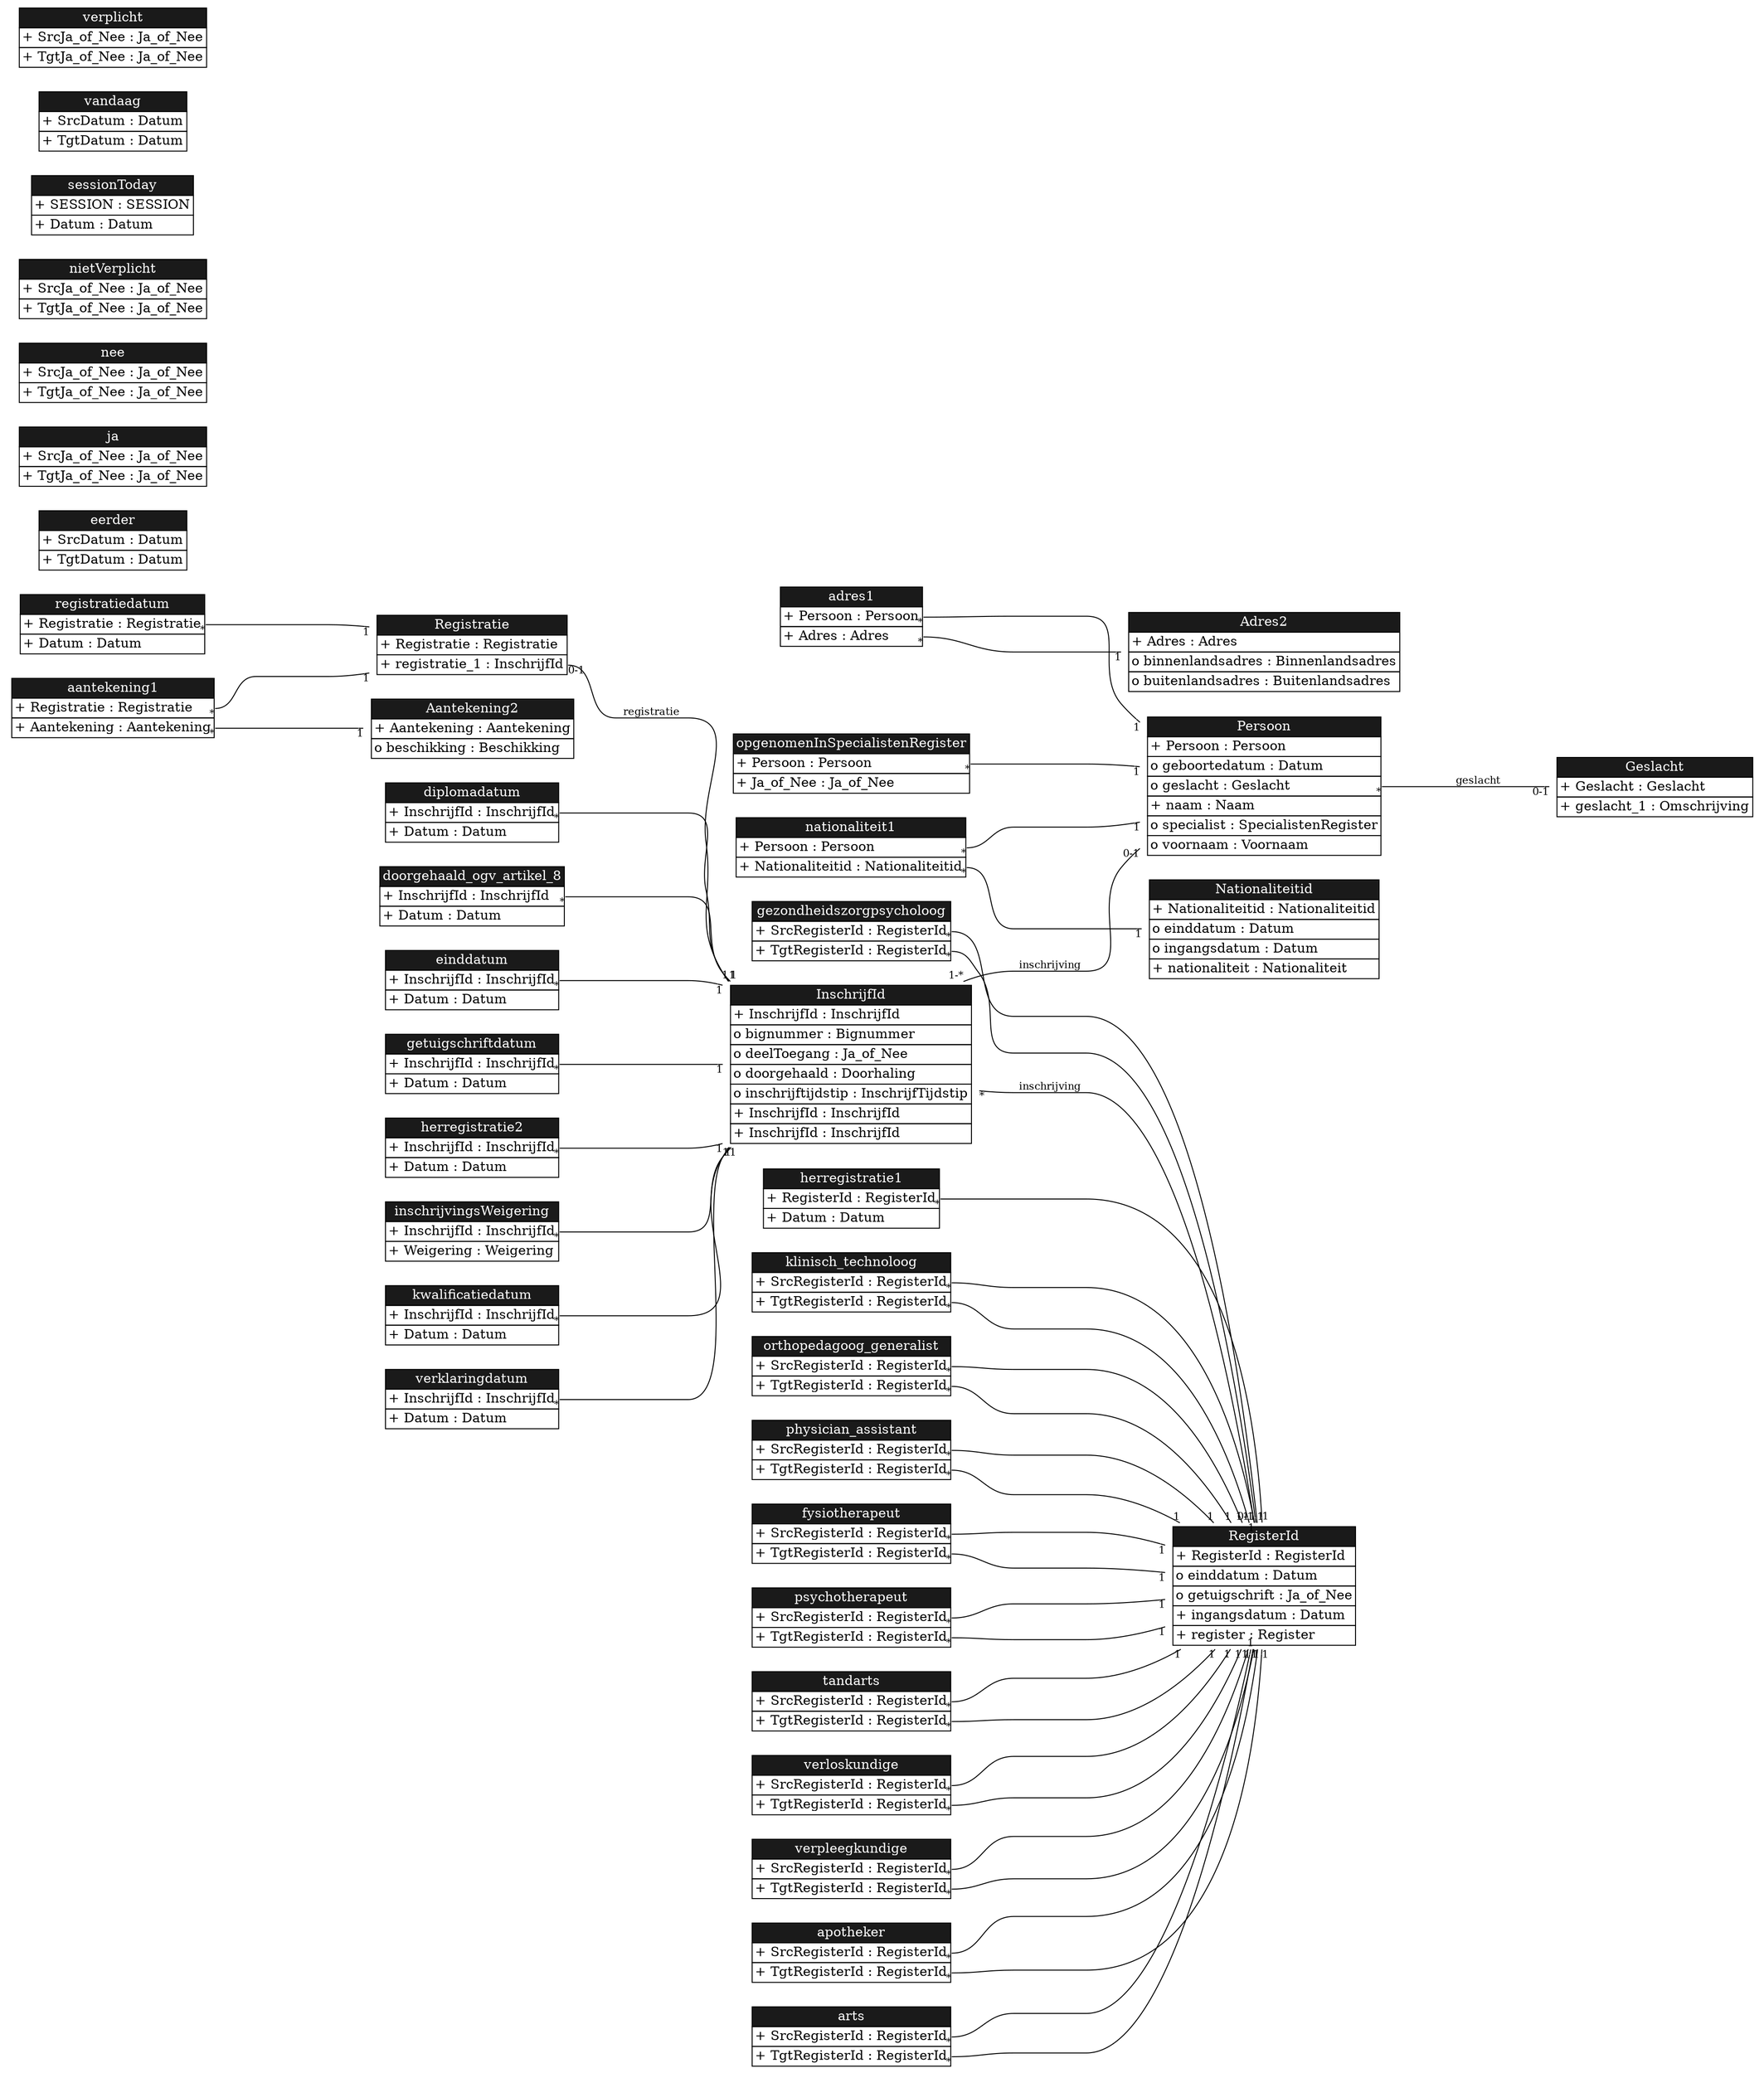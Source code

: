 digraph {
	graph [bgcolor=white,
		rankdir=LR
	];
	node [label="\N"];
	edge [fontsize=11,
		minlen=4
	];
	aantekening1	[color=purple,
		label=<<TABLE BGCOLOR="white" COLOR="black" BORDER="0" CELLBORDER="1" CELLSPACING="0"><TR><TD BGCOLOR="gray10" COLOR="black"><FONT COLOR="white">aantekening1</FONT></TD></TR><TR><TD ALIGN="LEFT" PORT="Registratie">+ Registratie : Registratie</TD></TR><TR><TD ALIGN="LEFT" PORT="Aantekening">+ Aantekening : Aantekening</TD></TR></TABLE>>,
		shape=plaintext];
	Aantekening2	[color=purple,
		label=<<TABLE BGCOLOR="white" COLOR="black" BORDER="0" CELLBORDER="1" CELLSPACING="0"><TR><TD BGCOLOR="gray10" COLOR="black"><FONT COLOR="white">Aantekening2</FONT></TD></TR><TR><TD ALIGN="LEFT" PORT="Aantekening">+ Aantekening : Aantekening</TD></TR><TR><TD ALIGN="LEFT" PORT="beschikking">o beschikking : Beschikking</TD></TR></TABLE>>,
		shape=plaintext];
	aantekening1:Aantekening -> Aantekening2	[arrowhead=onone,
		headlabel=1,
		labelfloat=true,
		taillabel="*"];
	Registratie	[color=purple,
		label=<<TABLE BGCOLOR="white" COLOR="black" BORDER="0" CELLBORDER="1" CELLSPACING="0"><TR><TD BGCOLOR="gray10" COLOR="black"><FONT COLOR="white">Registratie</FONT></TD></TR><TR><TD ALIGN="LEFT" PORT="Registratie">+ Registratie : Registratie</TD></TR><TR><TD ALIGN="LEFT" PORT="registratie_1">+ registratie_1 : InschrijfId</TD></TR></TABLE>>,
		shape=plaintext];
	aantekening1:Registratie -> Registratie	[arrowhead=onone,
		headlabel=1,
		labelfloat=true,
		taillabel="*"];
	adres1	[color=purple,
		label=<<TABLE BGCOLOR="white" COLOR="black" BORDER="0" CELLBORDER="1" CELLSPACING="0"><TR><TD BGCOLOR="gray10" COLOR="black"><FONT COLOR="white">adres1</FONT></TD></TR><TR><TD ALIGN="LEFT" PORT="Persoon">+ Persoon : Persoon</TD></TR><TR><TD ALIGN="LEFT" PORT="Adres">+ Adres : Adres</TD></TR></TABLE>>,
		shape=plaintext];
	Adres2	[color=purple,
		label=<<TABLE BGCOLOR="white" COLOR="black" BORDER="0" CELLBORDER="1" CELLSPACING="0"><TR><TD BGCOLOR="gray10" COLOR="black"><FONT COLOR="white">Adres2</FONT></TD></TR><TR><TD ALIGN="LEFT" PORT="Adres">+ Adres : Adres</TD></TR><TR><TD ALIGN="LEFT" PORT="binnenlandsadres">o binnenlandsadres : Binnenlandsadres</TD></TR><TR><TD ALIGN="LEFT" PORT="buitenlandsadres">o buitenlandsadres : Buitenlandsadres</TD></TR></TABLE>>,
		shape=plaintext];
	adres1:Adres -> Adres2	[arrowhead=onone,
		headlabel=1,
		labelfloat=true,
		taillabel="*"];
	Persoon	[color=purple,
		label=<<TABLE BGCOLOR="white" COLOR="black" BORDER="0" CELLBORDER="1" CELLSPACING="0"><TR><TD BGCOLOR="gray10" COLOR="black"><FONT COLOR="white">Persoon</FONT></TD></TR><TR><TD ALIGN="LEFT" PORT="Persoon">+ Persoon : Persoon</TD></TR><TR><TD ALIGN="LEFT" PORT="geboortedatum">o geboortedatum : Datum</TD></TR><TR><TD ALIGN="LEFT" PORT="geslacht">o geslacht : Geslacht</TD></TR><TR><TD ALIGN="LEFT" PORT="naam">+ naam : Naam</TD></TR><TR><TD ALIGN="LEFT" PORT="specialist">o specialist : SpecialistenRegister</TD></TR><TR><TD ALIGN="LEFT" PORT="voornaam">o voornaam : Voornaam</TD></TR></TABLE>>,
		shape=plaintext];
	adres1:Persoon -> Persoon	[arrowhead=onone,
		headlabel=1,
		labelfloat=true,
		taillabel="*"];
	apotheker	[color=purple,
		label=<<TABLE BGCOLOR="white" COLOR="black" BORDER="0" CELLBORDER="1" CELLSPACING="0"><TR><TD BGCOLOR="gray10" COLOR="black"><FONT COLOR="white">apotheker</FONT></TD></TR><TR><TD ALIGN="LEFT" PORT="SrcRegisterId">+ SrcRegisterId : RegisterId</TD></TR><TR><TD ALIGN="LEFT" PORT="TgtRegisterId">+ TgtRegisterId : RegisterId</TD></TR></TABLE>>,
		shape=plaintext];
	RegisterId	[color=purple,
		label=<<TABLE BGCOLOR="white" COLOR="black" BORDER="0" CELLBORDER="1" CELLSPACING="0"><TR><TD BGCOLOR="gray10" COLOR="black"><FONT COLOR="white">RegisterId</FONT></TD></TR><TR><TD ALIGN="LEFT" PORT="RegisterId">+ RegisterId : RegisterId</TD></TR><TR><TD ALIGN="LEFT" PORT="einddatum">o einddatum : Datum</TD></TR><TR><TD ALIGN="LEFT" PORT="getuigschrift">o getuigschrift : Ja_of_Nee</TD></TR><TR><TD ALIGN="LEFT" PORT="ingangsdatum">+ ingangsdatum : Datum</TD></TR><TR><TD ALIGN="LEFT" PORT="register">+ register : Register</TD></TR></TABLE>>,
		shape=plaintext];
	apotheker:SrcRegisterId -> RegisterId	[arrowhead=onone,
		headlabel=1,
		labelfloat=true,
		taillabel="*"];
	apotheker:TgtRegisterId -> RegisterId	[arrowhead=onone,
		headlabel=1,
		labelfloat=true,
		taillabel="*"];
	arts	[color=purple,
		label=<<TABLE BGCOLOR="white" COLOR="black" BORDER="0" CELLBORDER="1" CELLSPACING="0"><TR><TD BGCOLOR="gray10" COLOR="black"><FONT COLOR="white">arts</FONT></TD></TR><TR><TD ALIGN="LEFT" PORT="SrcRegisterId">+ SrcRegisterId : RegisterId</TD></TR><TR><TD ALIGN="LEFT" PORT="TgtRegisterId">+ TgtRegisterId : RegisterId</TD></TR></TABLE>>,
		shape=plaintext];
	arts:SrcRegisterId -> RegisterId	[arrowhead=onone,
		headlabel=1,
		labelfloat=true,
		taillabel="*"];
	arts:TgtRegisterId -> RegisterId	[arrowhead=onone,
		headlabel=1,
		labelfloat=true,
		taillabel="*"];
	diplomadatum	[color=purple,
		label=<<TABLE BGCOLOR="white" COLOR="black" BORDER="0" CELLBORDER="1" CELLSPACING="0"><TR><TD BGCOLOR="gray10" COLOR="black"><FONT COLOR="white">diplomadatum</FONT></TD></TR><TR><TD ALIGN="LEFT" PORT="InschrijfId">+ InschrijfId : InschrijfId</TD></TR><TR><TD ALIGN="LEFT" PORT="Datum">+ Datum : Datum</TD></TR></TABLE>>,
		shape=plaintext];
	InschrijfId	[color=purple,
		label=<<TABLE BGCOLOR="white" COLOR="black" BORDER="0" CELLBORDER="1" CELLSPACING="0"><TR><TD BGCOLOR="gray10" COLOR="black"><FONT COLOR="white">InschrijfId</FONT></TD></TR><TR><TD ALIGN="LEFT" PORT="InschrijfId">+ InschrijfId : InschrijfId</TD></TR><TR><TD ALIGN="LEFT" PORT="bignummer">o bignummer : Bignummer</TD></TR><TR><TD ALIGN="LEFT" PORT="deelToegang">o deelToegang : Ja_of_Nee</TD></TR><TR><TD ALIGN="LEFT" PORT="doorgehaald">o doorgehaald : Doorhaling</TD></TR><TR><TD ALIGN="LEFT" PORT="inschrijftijdstip">o inschrijftijdstip : InschrijfTijdstip</TD></TR><TR><TD ALIGN="LEFT" PORT="InschrijfId">+ InschrijfId : InschrijfId</TD></TR><TR><TD ALIGN="LEFT" PORT="InschrijfId">+ InschrijfId : InschrijfId</TD></TR></TABLE>>,
		shape=plaintext];
	diplomadatum:InschrijfId -> InschrijfId	[arrowhead=onone,
		headlabel=1,
		labelfloat=true,
		taillabel="*"];
	doorgehaald_ogv_artikel_8	[color=purple,
		label=<<TABLE BGCOLOR="white" COLOR="black" BORDER="0" CELLBORDER="1" CELLSPACING="0"><TR><TD BGCOLOR="gray10" COLOR="black"><FONT COLOR="white">doorgehaald_ogv_artikel_8</FONT></TD></TR><TR><TD ALIGN="LEFT" PORT="InschrijfId">+ InschrijfId : InschrijfId</TD></TR><TR><TD ALIGN="LEFT" PORT="Datum">+ Datum : Datum</TD></TR></TABLE>>,
		shape=plaintext];
	doorgehaald_ogv_artikel_8:InschrijfId -> InschrijfId	[arrowhead=onone,
		headlabel=1,
		labelfloat=true,
		taillabel="*"];
	eerder	[color=purple,
		label=<<TABLE BGCOLOR="white" COLOR="black" BORDER="0" CELLBORDER="1" CELLSPACING="0"><TR><TD BGCOLOR="gray10" COLOR="black"><FONT COLOR="white">eerder</FONT></TD></TR><TR><TD ALIGN="LEFT" PORT="SrcDatum">+ SrcDatum : Datum</TD></TR><TR><TD ALIGN="LEFT" PORT="TgtDatum">+ TgtDatum : Datum</TD></TR></TABLE>>,
		shape=plaintext];
	einddatum	[color=purple,
		label=<<TABLE BGCOLOR="white" COLOR="black" BORDER="0" CELLBORDER="1" CELLSPACING="0"><TR><TD BGCOLOR="gray10" COLOR="black"><FONT COLOR="white">einddatum</FONT></TD></TR><TR><TD ALIGN="LEFT" PORT="InschrijfId">+ InschrijfId : InschrijfId</TD></TR><TR><TD ALIGN="LEFT" PORT="Datum">+ Datum : Datum</TD></TR></TABLE>>,
		shape=plaintext];
	einddatum:InschrijfId -> InschrijfId	[arrowhead=onone,
		headlabel=1,
		labelfloat=true,
		taillabel="*"];
	fysiotherapeut	[color=purple,
		label=<<TABLE BGCOLOR="white" COLOR="black" BORDER="0" CELLBORDER="1" CELLSPACING="0"><TR><TD BGCOLOR="gray10" COLOR="black"><FONT COLOR="white">fysiotherapeut</FONT></TD></TR><TR><TD ALIGN="LEFT" PORT="SrcRegisterId">+ SrcRegisterId : RegisterId</TD></TR><TR><TD ALIGN="LEFT" PORT="TgtRegisterId">+ TgtRegisterId : RegisterId</TD></TR></TABLE>>,
		shape=plaintext];
	fysiotherapeut:SrcRegisterId -> RegisterId	[arrowhead=onone,
		headlabel=1,
		labelfloat=true,
		taillabel="*"];
	fysiotherapeut:TgtRegisterId -> RegisterId	[arrowhead=onone,
		headlabel=1,
		labelfloat=true,
		taillabel="*"];
	Geslacht	[color=purple,
		label=<<TABLE BGCOLOR="white" COLOR="black" BORDER="0" CELLBORDER="1" CELLSPACING="0"><TR><TD BGCOLOR="gray10" COLOR="black"><FONT COLOR="white">Geslacht</FONT></TD></TR><TR><TD ALIGN="LEFT" PORT="Geslacht">+ Geslacht : Geslacht</TD></TR><TR><TD ALIGN="LEFT" PORT="geslacht_1">+ geslacht_1 : Omschrijving</TD></TR></TABLE>>,
		shape=plaintext];
	getuigschriftdatum	[color=purple,
		label=<<TABLE BGCOLOR="white" COLOR="black" BORDER="0" CELLBORDER="1" CELLSPACING="0"><TR><TD BGCOLOR="gray10" COLOR="black"><FONT COLOR="white">getuigschriftdatum</FONT></TD></TR><TR><TD ALIGN="LEFT" PORT="InschrijfId">+ InschrijfId : InschrijfId</TD></TR><TR><TD ALIGN="LEFT" PORT="Datum">+ Datum : Datum</TD></TR></TABLE>>,
		shape=plaintext];
	getuigschriftdatum:InschrijfId -> InschrijfId	[arrowhead=onone,
		headlabel=1,
		labelfloat=true,
		taillabel="*"];
	gezondheidszorgpsycholoog	[color=purple,
		label=<<TABLE BGCOLOR="white" COLOR="black" BORDER="0" CELLBORDER="1" CELLSPACING="0"><TR><TD BGCOLOR="gray10" COLOR="black"><FONT COLOR="white">gezondheidszorgpsycholoog</FONT></TD></TR><TR><TD ALIGN="LEFT" PORT="SrcRegisterId">+ SrcRegisterId : RegisterId</TD></TR><TR><TD ALIGN="LEFT" PORT="TgtRegisterId">+ TgtRegisterId : RegisterId</TD></TR></TABLE>>,
		shape=plaintext];
	gezondheidszorgpsycholoog:SrcRegisterId -> RegisterId	[arrowhead=onone,
		headlabel=1,
		labelfloat=true,
		taillabel="*"];
	gezondheidszorgpsycholoog:TgtRegisterId -> RegisterId	[arrowhead=onone,
		headlabel=1,
		labelfloat=true,
		taillabel="*"];
	herregistratie1	[color=purple,
		label=<<TABLE BGCOLOR="white" COLOR="black" BORDER="0" CELLBORDER="1" CELLSPACING="0"><TR><TD BGCOLOR="gray10" COLOR="black"><FONT COLOR="white">herregistratie1</FONT></TD></TR><TR><TD ALIGN="LEFT" PORT="RegisterId">+ RegisterId : RegisterId</TD></TR><TR><TD ALIGN="LEFT" PORT="Datum">+ Datum : Datum</TD></TR></TABLE>>,
		shape=plaintext];
	herregistratie1:RegisterId -> RegisterId	[arrowhead=onone,
		headlabel=1,
		labelfloat=true,
		taillabel="*"];
	herregistratie2	[color=purple,
		label=<<TABLE BGCOLOR="white" COLOR="black" BORDER="0" CELLBORDER="1" CELLSPACING="0"><TR><TD BGCOLOR="gray10" COLOR="black"><FONT COLOR="white">herregistratie2</FONT></TD></TR><TR><TD ALIGN="LEFT" PORT="InschrijfId">+ InschrijfId : InschrijfId</TD></TR><TR><TD ALIGN="LEFT" PORT="Datum">+ Datum : Datum</TD></TR></TABLE>>,
		shape=plaintext];
	herregistratie2:InschrijfId -> InschrijfId	[arrowhead=onone,
		headlabel=1,
		labelfloat=true,
		taillabel="*"];
	InschrijfId:inschrijving -> Persoon	[arrowhead=onone,
		headlabel="0-1",
		label=inschrijving,
		labelfloat=true,
		taillabel="1-*"];
	InschrijfId:inschrijving_1 -> RegisterId	[arrowhead=onone,
		headlabel="0-1",
		label=inschrijving,
		labelfloat=true,
		taillabel="*"];
	inschrijvingsWeigering	[color=purple,
		label=<<TABLE BGCOLOR="white" COLOR="black" BORDER="0" CELLBORDER="1" CELLSPACING="0"><TR><TD BGCOLOR="gray10" COLOR="black"><FONT COLOR="white">inschrijvingsWeigering</FONT></TD></TR><TR><TD ALIGN="LEFT" PORT="InschrijfId">+ InschrijfId : InschrijfId</TD></TR><TR><TD ALIGN="LEFT" PORT="Weigering">+ Weigering : Weigering</TD></TR></TABLE>>,
		shape=plaintext];
	inschrijvingsWeigering:InschrijfId -> InschrijfId	[arrowhead=onone,
		headlabel=1,
		labelfloat=true,
		taillabel="*"];
	ja	[color=purple,
		label=<<TABLE BGCOLOR="white" COLOR="black" BORDER="0" CELLBORDER="1" CELLSPACING="0"><TR><TD BGCOLOR="gray10" COLOR="black"><FONT COLOR="white">ja</FONT></TD></TR><TR><TD ALIGN="LEFT" PORT="SrcJa_of_Nee">+ SrcJa_of_Nee : Ja_of_Nee</TD></TR><TR><TD ALIGN="LEFT" PORT="TgtJa_of_Nee">+ TgtJa_of_Nee : Ja_of_Nee</TD></TR></TABLE>>,
		shape=plaintext];
	klinisch_technoloog	[color=purple,
		label=<<TABLE BGCOLOR="white" COLOR="black" BORDER="0" CELLBORDER="1" CELLSPACING="0"><TR><TD BGCOLOR="gray10" COLOR="black"><FONT COLOR="white">klinisch_technoloog</FONT></TD></TR><TR><TD ALIGN="LEFT" PORT="SrcRegisterId">+ SrcRegisterId : RegisterId</TD></TR><TR><TD ALIGN="LEFT" PORT="TgtRegisterId">+ TgtRegisterId : RegisterId</TD></TR></TABLE>>,
		shape=plaintext];
	klinisch_technoloog:SrcRegisterId -> RegisterId	[arrowhead=onone,
		headlabel=1,
		labelfloat=true,
		taillabel="*"];
	klinisch_technoloog:TgtRegisterId -> RegisterId	[arrowhead=onone,
		headlabel=1,
		labelfloat=true,
		taillabel="*"];
	kwalificatiedatum	[color=purple,
		label=<<TABLE BGCOLOR="white" COLOR="black" BORDER="0" CELLBORDER="1" CELLSPACING="0"><TR><TD BGCOLOR="gray10" COLOR="black"><FONT COLOR="white">kwalificatiedatum</FONT></TD></TR><TR><TD ALIGN="LEFT" PORT="InschrijfId">+ InschrijfId : InschrijfId</TD></TR><TR><TD ALIGN="LEFT" PORT="Datum">+ Datum : Datum</TD></TR></TABLE>>,
		shape=plaintext];
	kwalificatiedatum:InschrijfId -> InschrijfId	[arrowhead=onone,
		headlabel=1,
		labelfloat=true,
		taillabel="*"];
	nationaliteit1	[color=purple,
		label=<<TABLE BGCOLOR="white" COLOR="black" BORDER="0" CELLBORDER="1" CELLSPACING="0"><TR><TD BGCOLOR="gray10" COLOR="black"><FONT COLOR="white">nationaliteit1</FONT></TD></TR><TR><TD ALIGN="LEFT" PORT="Persoon">+ Persoon : Persoon</TD></TR><TR><TD ALIGN="LEFT" PORT="Nationaliteitid">+ Nationaliteitid : Nationaliteitid</TD></TR></TABLE>>,
		shape=plaintext];
	Nationaliteitid	[color=purple,
		label=<<TABLE BGCOLOR="white" COLOR="black" BORDER="0" CELLBORDER="1" CELLSPACING="0"><TR><TD BGCOLOR="gray10" COLOR="black"><FONT COLOR="white">Nationaliteitid</FONT></TD></TR><TR><TD ALIGN="LEFT" PORT="Nationaliteitid">+ Nationaliteitid : Nationaliteitid</TD></TR><TR><TD ALIGN="LEFT" PORT="einddatum">o einddatum : Datum</TD></TR><TR><TD ALIGN="LEFT" PORT="ingangsdatum">o ingangsdatum : Datum</TD></TR><TR><TD ALIGN="LEFT" PORT="nationaliteit">+ nationaliteit : Nationaliteit</TD></TR></TABLE>>,
		shape=plaintext];
	nationaliteit1:Nationaliteitid -> Nationaliteitid	[arrowhead=onone,
		headlabel=1,
		labelfloat=true,
		taillabel="*"];
	nationaliteit1:Persoon -> Persoon	[arrowhead=onone,
		headlabel=1,
		labelfloat=true,
		taillabel="*"];
	nee	[color=purple,
		label=<<TABLE BGCOLOR="white" COLOR="black" BORDER="0" CELLBORDER="1" CELLSPACING="0"><TR><TD BGCOLOR="gray10" COLOR="black"><FONT COLOR="white">nee</FONT></TD></TR><TR><TD ALIGN="LEFT" PORT="SrcJa_of_Nee">+ SrcJa_of_Nee : Ja_of_Nee</TD></TR><TR><TD ALIGN="LEFT" PORT="TgtJa_of_Nee">+ TgtJa_of_Nee : Ja_of_Nee</TD></TR></TABLE>>,
		shape=plaintext];
	nietVerplicht	[color=purple,
		label=<<TABLE BGCOLOR="white" COLOR="black" BORDER="0" CELLBORDER="1" CELLSPACING="0"><TR><TD BGCOLOR="gray10" COLOR="black"><FONT COLOR="white">nietVerplicht</FONT></TD></TR><TR><TD ALIGN="LEFT" PORT="SrcJa_of_Nee">+ SrcJa_of_Nee : Ja_of_Nee</TD></TR><TR><TD ALIGN="LEFT" PORT="TgtJa_of_Nee">+ TgtJa_of_Nee : Ja_of_Nee</TD></TR></TABLE>>,
		shape=plaintext];
	opgenomenInSpecialistenRegister	[color=purple,
		label=<<TABLE BGCOLOR="white" COLOR="black" BORDER="0" CELLBORDER="1" CELLSPACING="0"><TR><TD BGCOLOR="gray10" COLOR="black"><FONT COLOR="white">opgenomenInSpecialistenRegister</FONT></TD></TR><TR><TD ALIGN="LEFT" PORT="Persoon">+ Persoon : Persoon</TD></TR><TR><TD ALIGN="LEFT" PORT="Ja_of_Nee">+ Ja_of_Nee : Ja_of_Nee</TD></TR></TABLE>>,
		shape=plaintext];
	opgenomenInSpecialistenRegister:Persoon -> Persoon	[arrowhead=onone,
		headlabel=1,
		labelfloat=true,
		taillabel="*"];
	orthopedagoog_generalist	[color=purple,
		label=<<TABLE BGCOLOR="white" COLOR="black" BORDER="0" CELLBORDER="1" CELLSPACING="0"><TR><TD BGCOLOR="gray10" COLOR="black"><FONT COLOR="white">orthopedagoog_generalist</FONT></TD></TR><TR><TD ALIGN="LEFT" PORT="SrcRegisterId">+ SrcRegisterId : RegisterId</TD></TR><TR><TD ALIGN="LEFT" PORT="TgtRegisterId">+ TgtRegisterId : RegisterId</TD></TR></TABLE>>,
		shape=plaintext];
	orthopedagoog_generalist:SrcRegisterId -> RegisterId	[arrowhead=onone,
		headlabel=1,
		labelfloat=true,
		taillabel="*"];
	orthopedagoog_generalist:TgtRegisterId -> RegisterId	[arrowhead=onone,
		headlabel=1,
		labelfloat=true,
		taillabel="*"];
	Persoon:geslacht -> Geslacht	[arrowhead=onone,
		headlabel="0-1",
		label=geslacht,
		labelfloat=true,
		taillabel="*"];
	physician_assistant	[color=purple,
		label=<<TABLE BGCOLOR="white" COLOR="black" BORDER="0" CELLBORDER="1" CELLSPACING="0"><TR><TD BGCOLOR="gray10" COLOR="black"><FONT COLOR="white">physician_assistant</FONT></TD></TR><TR><TD ALIGN="LEFT" PORT="SrcRegisterId">+ SrcRegisterId : RegisterId</TD></TR><TR><TD ALIGN="LEFT" PORT="TgtRegisterId">+ TgtRegisterId : RegisterId</TD></TR></TABLE>>,
		shape=plaintext];
	physician_assistant:SrcRegisterId -> RegisterId	[arrowhead=onone,
		headlabel=1,
		labelfloat=true,
		taillabel="*"];
	physician_assistant:TgtRegisterId -> RegisterId	[arrowhead=onone,
		headlabel=1,
		labelfloat=true,
		taillabel="*"];
	psychotherapeut	[color=purple,
		label=<<TABLE BGCOLOR="white" COLOR="black" BORDER="0" CELLBORDER="1" CELLSPACING="0"><TR><TD BGCOLOR="gray10" COLOR="black"><FONT COLOR="white">psychotherapeut</FONT></TD></TR><TR><TD ALIGN="LEFT" PORT="SrcRegisterId">+ SrcRegisterId : RegisterId</TD></TR><TR><TD ALIGN="LEFT" PORT="TgtRegisterId">+ TgtRegisterId : RegisterId</TD></TR></TABLE>>,
		shape=plaintext];
	psychotherapeut:SrcRegisterId -> RegisterId	[arrowhead=onone,
		headlabel=1,
		labelfloat=true,
		taillabel="*"];
	psychotherapeut:TgtRegisterId -> RegisterId	[arrowhead=onone,
		headlabel=1,
		labelfloat=true,
		taillabel="*"];
	Registratie:registratie_1 -> InschrijfId	[arrowhead=onone,
		headlabel=1,
		label=registratie,
		labelfloat=true,
		taillabel="0-1"];
	registratiedatum	[color=purple,
		label=<<TABLE BGCOLOR="white" COLOR="black" BORDER="0" CELLBORDER="1" CELLSPACING="0"><TR><TD BGCOLOR="gray10" COLOR="black"><FONT COLOR="white">registratiedatum</FONT></TD></TR><TR><TD ALIGN="LEFT" PORT="Registratie">+ Registratie : Registratie</TD></TR><TR><TD ALIGN="LEFT" PORT="Datum">+ Datum : Datum</TD></TR></TABLE>>,
		shape=plaintext];
	registratiedatum:Registratie -> Registratie	[arrowhead=onone,
		headlabel=1,
		labelfloat=true,
		taillabel="*"];
	sessionToday	[color=purple,
		label=<<TABLE BGCOLOR="white" COLOR="black" BORDER="0" CELLBORDER="1" CELLSPACING="0"><TR><TD BGCOLOR="gray10" COLOR="black"><FONT COLOR="white">sessionToday</FONT></TD></TR><TR><TD ALIGN="LEFT" PORT="SESSION">+ SESSION : SESSION</TD></TR><TR><TD ALIGN="LEFT" PORT="Datum">+ Datum : Datum</TD></TR></TABLE>>,
		shape=plaintext];
	tandarts	[color=purple,
		label=<<TABLE BGCOLOR="white" COLOR="black" BORDER="0" CELLBORDER="1" CELLSPACING="0"><TR><TD BGCOLOR="gray10" COLOR="black"><FONT COLOR="white">tandarts</FONT></TD></TR><TR><TD ALIGN="LEFT" PORT="SrcRegisterId">+ SrcRegisterId : RegisterId</TD></TR><TR><TD ALIGN="LEFT" PORT="TgtRegisterId">+ TgtRegisterId : RegisterId</TD></TR></TABLE>>,
		shape=plaintext];
	tandarts:SrcRegisterId -> RegisterId	[arrowhead=onone,
		headlabel=1,
		labelfloat=true,
		taillabel="*"];
	tandarts:TgtRegisterId -> RegisterId	[arrowhead=onone,
		headlabel=1,
		labelfloat=true,
		taillabel="*"];
	vandaag	[color=purple,
		label=<<TABLE BGCOLOR="white" COLOR="black" BORDER="0" CELLBORDER="1" CELLSPACING="0"><TR><TD BGCOLOR="gray10" COLOR="black"><FONT COLOR="white">vandaag</FONT></TD></TR><TR><TD ALIGN="LEFT" PORT="SrcDatum">+ SrcDatum : Datum</TD></TR><TR><TD ALIGN="LEFT" PORT="TgtDatum">+ TgtDatum : Datum</TD></TR></TABLE>>,
		shape=plaintext];
	verklaringdatum	[color=purple,
		label=<<TABLE BGCOLOR="white" COLOR="black" BORDER="0" CELLBORDER="1" CELLSPACING="0"><TR><TD BGCOLOR="gray10" COLOR="black"><FONT COLOR="white">verklaringdatum</FONT></TD></TR><TR><TD ALIGN="LEFT" PORT="InschrijfId">+ InschrijfId : InschrijfId</TD></TR><TR><TD ALIGN="LEFT" PORT="Datum">+ Datum : Datum</TD></TR></TABLE>>,
		shape=plaintext];
	verklaringdatum:InschrijfId -> InschrijfId	[arrowhead=onone,
		headlabel=1,
		labelfloat=true,
		taillabel="*"];
	verloskundige	[color=purple,
		label=<<TABLE BGCOLOR="white" COLOR="black" BORDER="0" CELLBORDER="1" CELLSPACING="0"><TR><TD BGCOLOR="gray10" COLOR="black"><FONT COLOR="white">verloskundige</FONT></TD></TR><TR><TD ALIGN="LEFT" PORT="SrcRegisterId">+ SrcRegisterId : RegisterId</TD></TR><TR><TD ALIGN="LEFT" PORT="TgtRegisterId">+ TgtRegisterId : RegisterId</TD></TR></TABLE>>,
		shape=plaintext];
	verloskundige:SrcRegisterId -> RegisterId	[arrowhead=onone,
		headlabel=1,
		labelfloat=true,
		taillabel="*"];
	verloskundige:TgtRegisterId -> RegisterId	[arrowhead=onone,
		headlabel=1,
		labelfloat=true,
		taillabel="*"];
	verpleegkundige	[color=purple,
		label=<<TABLE BGCOLOR="white" COLOR="black" BORDER="0" CELLBORDER="1" CELLSPACING="0"><TR><TD BGCOLOR="gray10" COLOR="black"><FONT COLOR="white">verpleegkundige</FONT></TD></TR><TR><TD ALIGN="LEFT" PORT="SrcRegisterId">+ SrcRegisterId : RegisterId</TD></TR><TR><TD ALIGN="LEFT" PORT="TgtRegisterId">+ TgtRegisterId : RegisterId</TD></TR></TABLE>>,
		shape=plaintext];
	verpleegkundige:SrcRegisterId -> RegisterId	[arrowhead=onone,
		headlabel=1,
		labelfloat=true,
		taillabel="*"];
	verpleegkundige:TgtRegisterId -> RegisterId	[arrowhead=onone,
		headlabel=1,
		labelfloat=true,
		taillabel="*"];
	verplicht	[color=purple,
		label=<<TABLE BGCOLOR="white" COLOR="black" BORDER="0" CELLBORDER="1" CELLSPACING="0"><TR><TD BGCOLOR="gray10" COLOR="black"><FONT COLOR="white">verplicht</FONT></TD></TR><TR><TD ALIGN="LEFT" PORT="SrcJa_of_Nee">+ SrcJa_of_Nee : Ja_of_Nee</TD></TR><TR><TD ALIGN="LEFT" PORT="TgtJa_of_Nee">+ TgtJa_of_Nee : Ja_of_Nee</TD></TR></TABLE>>,
		shape=plaintext];
}
